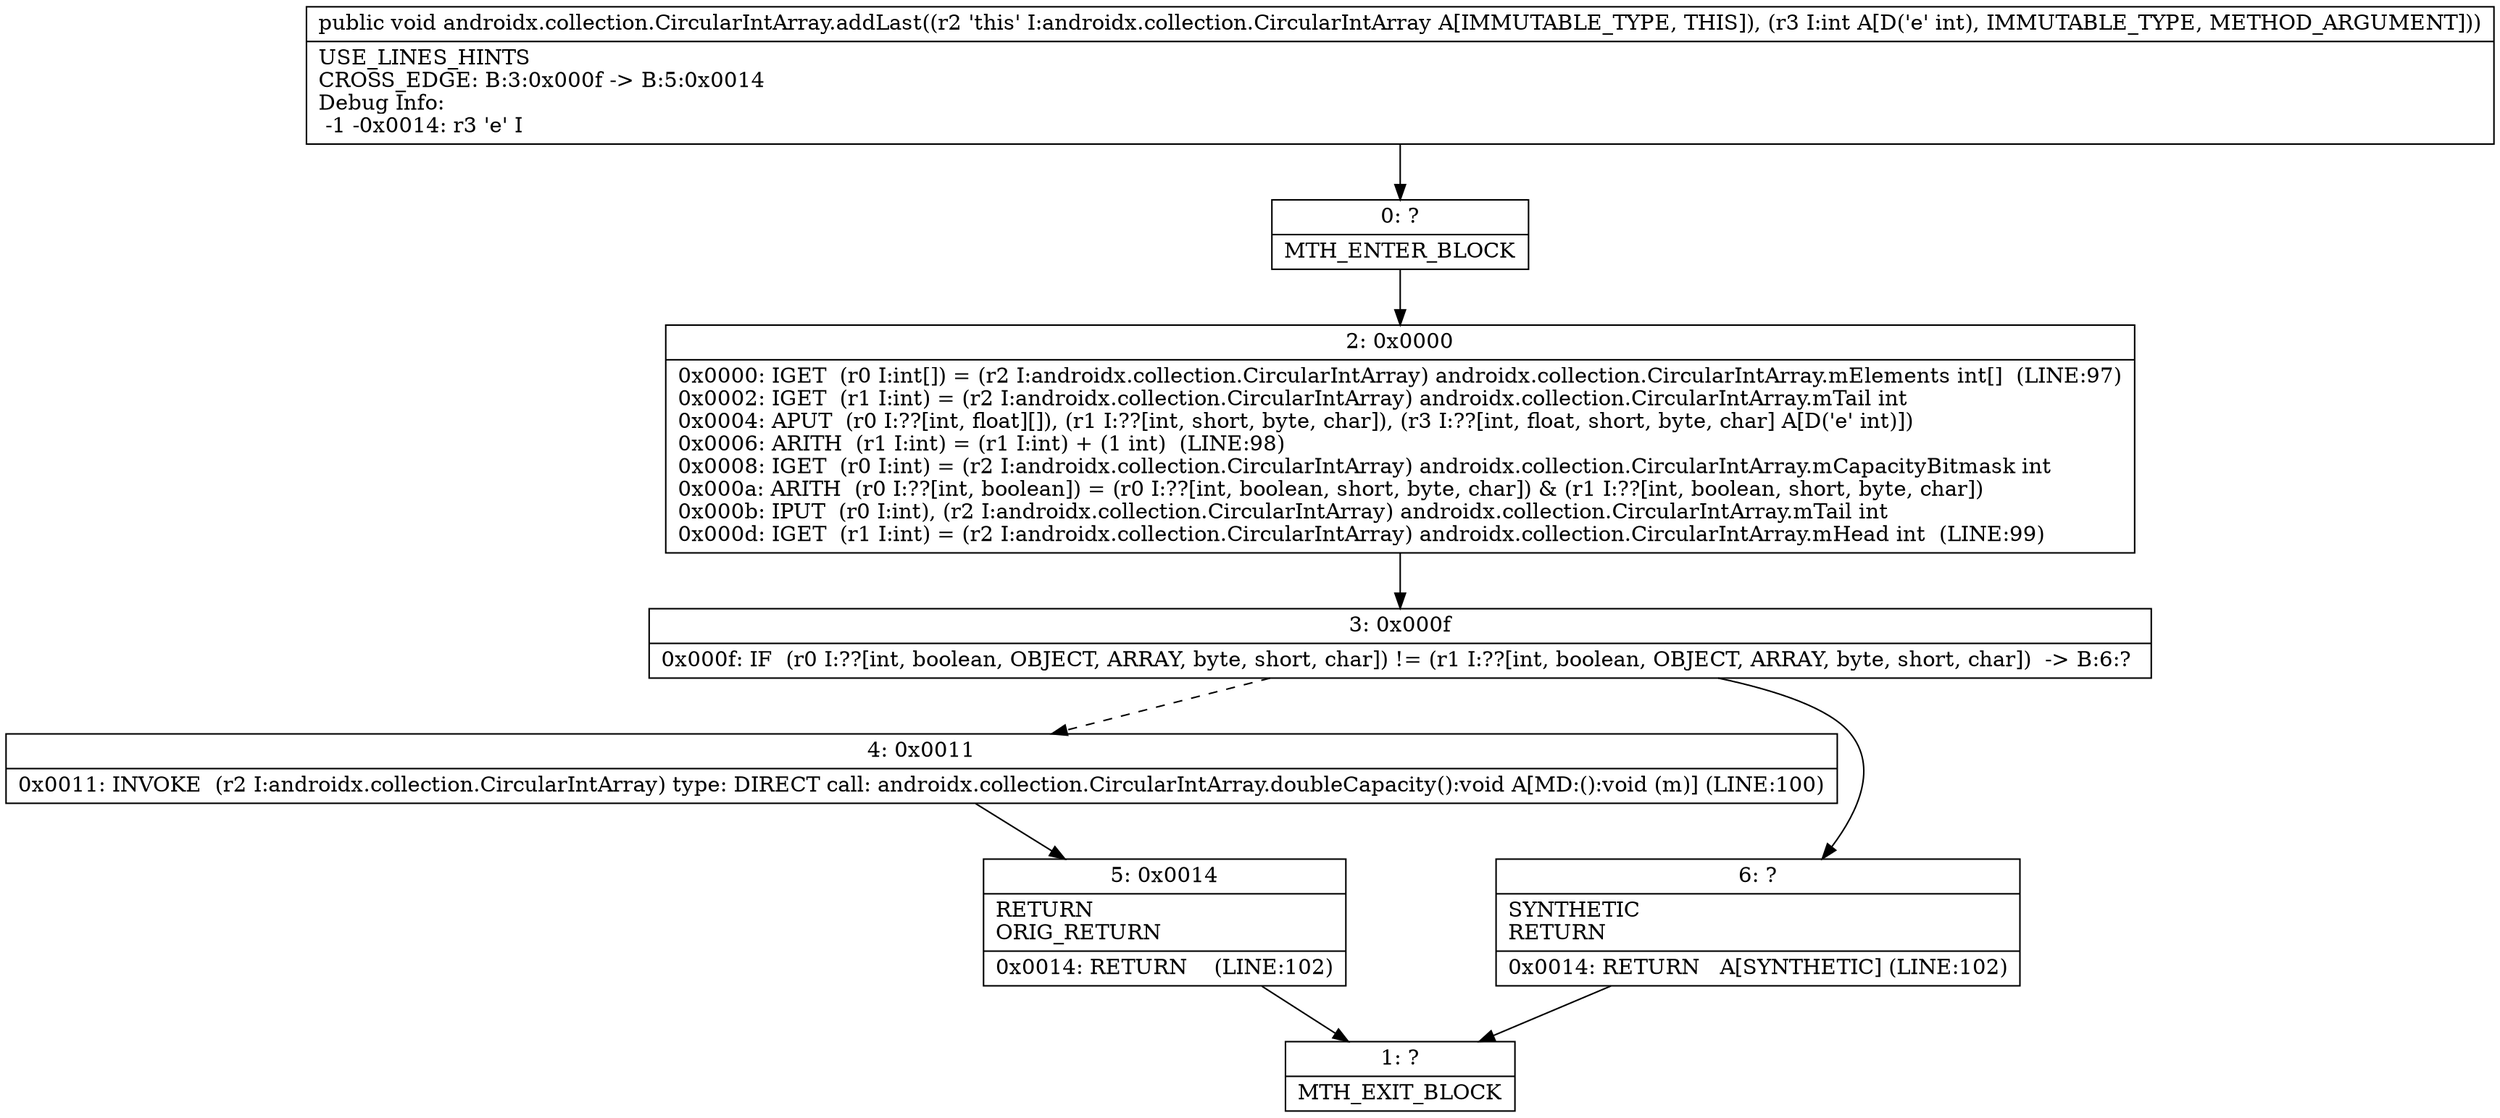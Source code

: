 digraph "CFG forandroidx.collection.CircularIntArray.addLast(I)V" {
Node_0 [shape=record,label="{0\:\ ?|MTH_ENTER_BLOCK\l}"];
Node_2 [shape=record,label="{2\:\ 0x0000|0x0000: IGET  (r0 I:int[]) = (r2 I:androidx.collection.CircularIntArray) androidx.collection.CircularIntArray.mElements int[]  (LINE:97)\l0x0002: IGET  (r1 I:int) = (r2 I:androidx.collection.CircularIntArray) androidx.collection.CircularIntArray.mTail int \l0x0004: APUT  (r0 I:??[int, float][]), (r1 I:??[int, short, byte, char]), (r3 I:??[int, float, short, byte, char] A[D('e' int)]) \l0x0006: ARITH  (r1 I:int) = (r1 I:int) + (1 int)  (LINE:98)\l0x0008: IGET  (r0 I:int) = (r2 I:androidx.collection.CircularIntArray) androidx.collection.CircularIntArray.mCapacityBitmask int \l0x000a: ARITH  (r0 I:??[int, boolean]) = (r0 I:??[int, boolean, short, byte, char]) & (r1 I:??[int, boolean, short, byte, char]) \l0x000b: IPUT  (r0 I:int), (r2 I:androidx.collection.CircularIntArray) androidx.collection.CircularIntArray.mTail int \l0x000d: IGET  (r1 I:int) = (r2 I:androidx.collection.CircularIntArray) androidx.collection.CircularIntArray.mHead int  (LINE:99)\l}"];
Node_3 [shape=record,label="{3\:\ 0x000f|0x000f: IF  (r0 I:??[int, boolean, OBJECT, ARRAY, byte, short, char]) != (r1 I:??[int, boolean, OBJECT, ARRAY, byte, short, char])  \-\> B:6:? \l}"];
Node_4 [shape=record,label="{4\:\ 0x0011|0x0011: INVOKE  (r2 I:androidx.collection.CircularIntArray) type: DIRECT call: androidx.collection.CircularIntArray.doubleCapacity():void A[MD:():void (m)] (LINE:100)\l}"];
Node_5 [shape=record,label="{5\:\ 0x0014|RETURN\lORIG_RETURN\l|0x0014: RETURN    (LINE:102)\l}"];
Node_1 [shape=record,label="{1\:\ ?|MTH_EXIT_BLOCK\l}"];
Node_6 [shape=record,label="{6\:\ ?|SYNTHETIC\lRETURN\l|0x0014: RETURN   A[SYNTHETIC] (LINE:102)\l}"];
MethodNode[shape=record,label="{public void androidx.collection.CircularIntArray.addLast((r2 'this' I:androidx.collection.CircularIntArray A[IMMUTABLE_TYPE, THIS]), (r3 I:int A[D('e' int), IMMUTABLE_TYPE, METHOD_ARGUMENT]))  | USE_LINES_HINTS\lCROSS_EDGE: B:3:0x000f \-\> B:5:0x0014\lDebug Info:\l  \-1 \-0x0014: r3 'e' I\l}"];
MethodNode -> Node_0;Node_0 -> Node_2;
Node_2 -> Node_3;
Node_3 -> Node_4[style=dashed];
Node_3 -> Node_6;
Node_4 -> Node_5;
Node_5 -> Node_1;
Node_6 -> Node_1;
}

